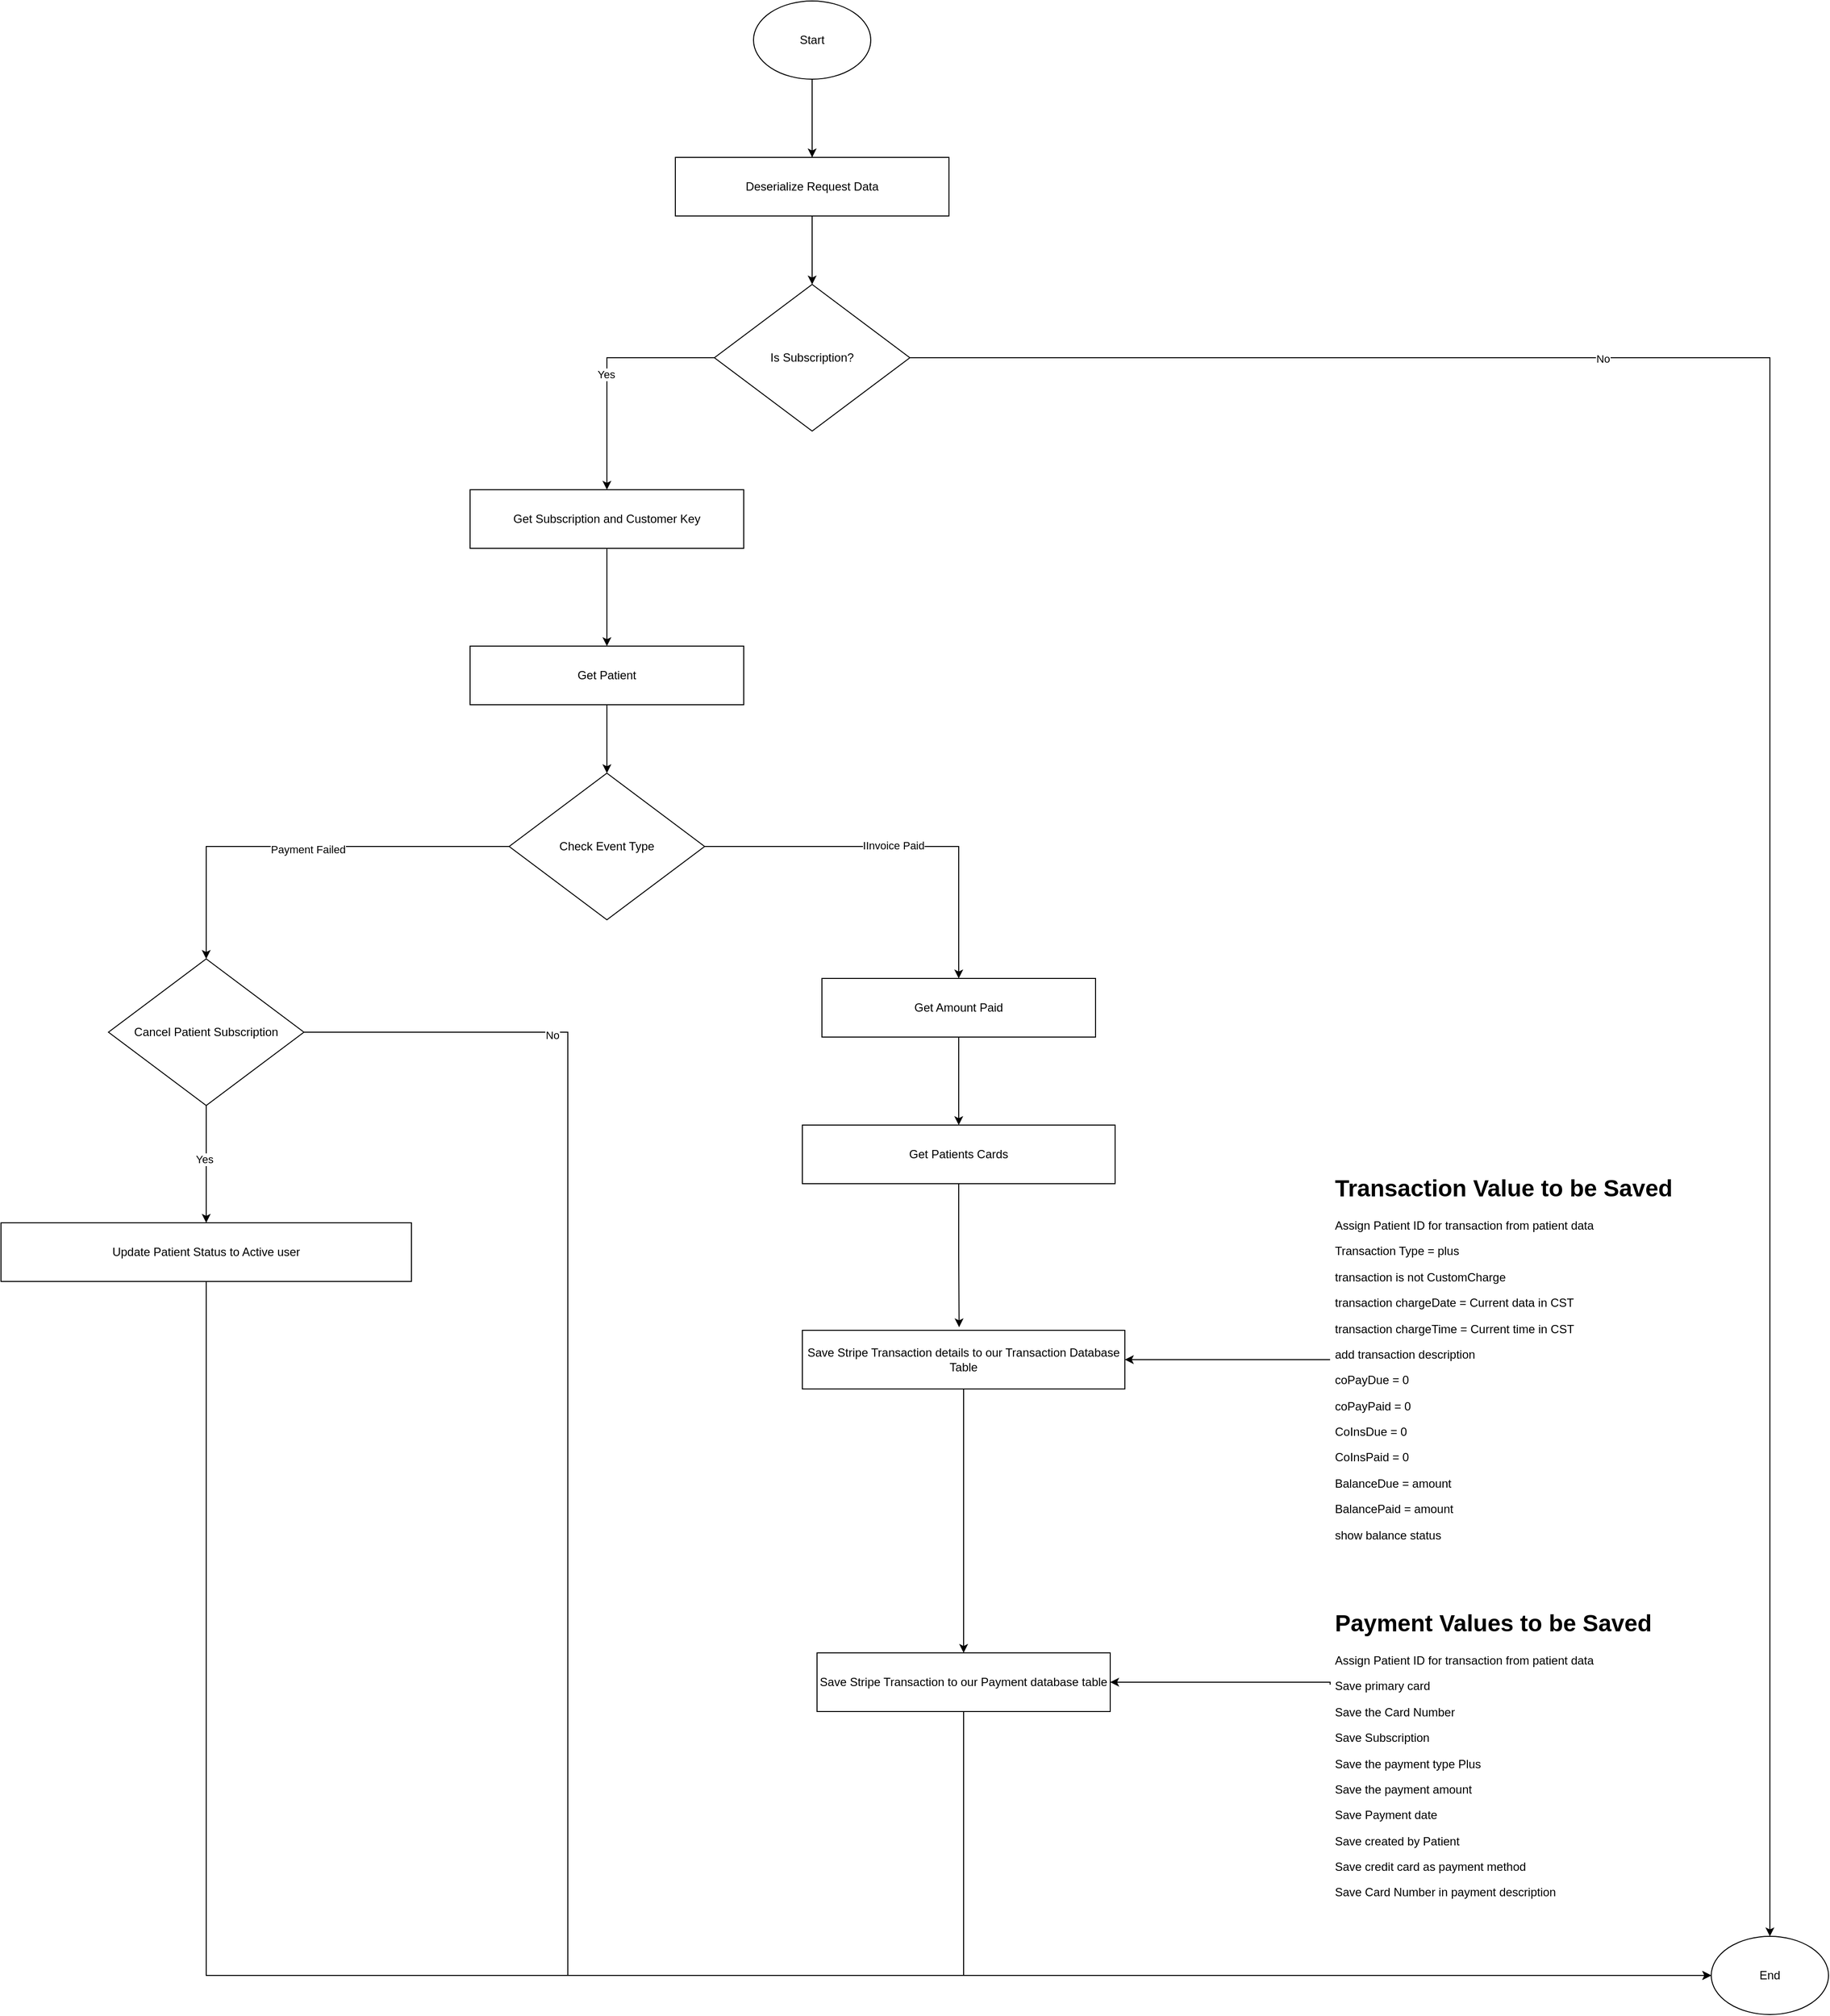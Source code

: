 <mxfile version="22.1.21" type="github">
  <diagram name="Page-1" id="liGm0qTGzvVkfE7tecpt">
    <mxGraphModel dx="2866" dy="752" grid="1" gridSize="10" guides="1" tooltips="1" connect="1" arrows="1" fold="1" page="1" pageScale="1" pageWidth="850" pageHeight="1100" math="0" shadow="0">
      <root>
        <mxCell id="0" />
        <mxCell id="1" parent="0" />
        <mxCell id="I_fL-Ra0B_md9scAyMLs-3" style="edgeStyle=orthogonalEdgeStyle;rounded=0;orthogonalLoop=1;jettySize=auto;html=1;exitX=0.5;exitY=1;exitDx=0;exitDy=0;entryX=0.5;entryY=0;entryDx=0;entryDy=0;" parent="1" source="I_fL-Ra0B_md9scAyMLs-1" edge="1">
          <mxGeometry relative="1" as="geometry">
            <mxPoint x="380" y="210" as="targetPoint" />
          </mxGeometry>
        </mxCell>
        <mxCell id="Nmdro9crsDbQd0yXc826-4" style="edgeStyle=orthogonalEdgeStyle;rounded=0;orthogonalLoop=1;jettySize=auto;html=1;exitX=0.5;exitY=1;exitDx=0;exitDy=0;entryX=0.5;entryY=0;entryDx=0;entryDy=0;" parent="1" source="I_fL-Ra0B_md9scAyMLs-1" target="Nmdro9crsDbQd0yXc826-3" edge="1">
          <mxGeometry relative="1" as="geometry" />
        </mxCell>
        <mxCell id="I_fL-Ra0B_md9scAyMLs-1" value="Start" style="ellipse;whiteSpace=wrap;html=1;" parent="1" vertex="1">
          <mxGeometry x="320" y="40" width="120" height="80" as="geometry" />
        </mxCell>
        <mxCell id="I_fL-Ra0B_md9scAyMLs-11" style="edgeStyle=orthogonalEdgeStyle;rounded=0;orthogonalLoop=1;jettySize=auto;html=1;exitX=1;exitY=0.5;exitDx=0;exitDy=0;entryX=0.5;entryY=0;entryDx=0;entryDy=0;" parent="1" source="I_fL-Ra0B_md9scAyMLs-9" target="XaYuISWPO-mi80r5nCsN-3" edge="1">
          <mxGeometry relative="1" as="geometry">
            <mxPoint x="1230" y="2550" as="targetPoint" />
          </mxGeometry>
        </mxCell>
        <mxCell id="Nmdro9crsDbQd0yXc826-1" value="No" style="edgeLabel;html=1;align=center;verticalAlign=middle;resizable=0;points=[];" parent="I_fL-Ra0B_md9scAyMLs-11" vertex="1" connectable="0">
          <mxGeometry x="-0.432" y="-1" relative="1" as="geometry">
            <mxPoint as="offset" />
          </mxGeometry>
        </mxCell>
        <mxCell id="I_fL-Ra0B_md9scAyMLs-14" style="edgeStyle=orthogonalEdgeStyle;rounded=0;orthogonalLoop=1;jettySize=auto;html=1;exitX=0;exitY=0.5;exitDx=0;exitDy=0;" parent="1" source="I_fL-Ra0B_md9scAyMLs-9" target="I_fL-Ra0B_md9scAyMLs-13" edge="1">
          <mxGeometry relative="1" as="geometry" />
        </mxCell>
        <mxCell id="I_fL-Ra0B_md9scAyMLs-15" value="Yes" style="edgeLabel;html=1;align=center;verticalAlign=middle;resizable=0;points=[];" parent="I_fL-Ra0B_md9scAyMLs-14" vertex="1" connectable="0">
          <mxGeometry x="0.038" y="-1" relative="1" as="geometry">
            <mxPoint as="offset" />
          </mxGeometry>
        </mxCell>
        <mxCell id="I_fL-Ra0B_md9scAyMLs-9" value="Is Subscription?" style="rhombus;whiteSpace=wrap;html=1;" parent="1" vertex="1">
          <mxGeometry x="280" y="330" width="200" height="150" as="geometry" />
        </mxCell>
        <mxCell id="I_fL-Ra0B_md9scAyMLs-17" style="edgeStyle=orthogonalEdgeStyle;rounded=0;orthogonalLoop=1;jettySize=auto;html=1;exitX=0.5;exitY=1;exitDx=0;exitDy=0;" parent="1" source="I_fL-Ra0B_md9scAyMLs-13" target="I_fL-Ra0B_md9scAyMLs-16" edge="1">
          <mxGeometry relative="1" as="geometry" />
        </mxCell>
        <mxCell id="I_fL-Ra0B_md9scAyMLs-13" value="Get Subscription and Customer Key" style="rounded=0;whiteSpace=wrap;html=1;" parent="1" vertex="1">
          <mxGeometry x="30" y="540" width="280" height="60" as="geometry" />
        </mxCell>
        <mxCell id="I_fL-Ra0B_md9scAyMLs-20" style="edgeStyle=orthogonalEdgeStyle;rounded=0;orthogonalLoop=1;jettySize=auto;html=1;exitX=0.5;exitY=1;exitDx=0;exitDy=0;entryX=0.5;entryY=0;entryDx=0;entryDy=0;" parent="1" source="I_fL-Ra0B_md9scAyMLs-16" target="XaYuISWPO-mi80r5nCsN-1" edge="1">
          <mxGeometry relative="1" as="geometry">
            <mxPoint x="170" y="880" as="targetPoint" />
          </mxGeometry>
        </mxCell>
        <mxCell id="I_fL-Ra0B_md9scAyMLs-16" value="Get Patient" style="rounded=0;whiteSpace=wrap;html=1;" parent="1" vertex="1">
          <mxGeometry x="30" y="700" width="280" height="60" as="geometry" />
        </mxCell>
        <mxCell id="lpKcl0R5TaO6TGm4_JN--1" style="edgeStyle=orthogonalEdgeStyle;rounded=0;orthogonalLoop=1;jettySize=auto;html=1;exitX=1;exitY=0.5;exitDx=0;exitDy=0;" parent="1" source="XaYuISWPO-mi80r5nCsN-1" target="I_fL-Ra0B_md9scAyMLs-27" edge="1">
          <mxGeometry relative="1" as="geometry">
            <mxPoint x="610" y="910" as="targetPoint" />
            <mxPoint x="310" y="910" as="sourcePoint" />
          </mxGeometry>
        </mxCell>
        <mxCell id="lpKcl0R5TaO6TGm4_JN--2" value="IInvoice Paid" style="edgeLabel;html=1;align=center;verticalAlign=middle;resizable=0;points=[];" parent="lpKcl0R5TaO6TGm4_JN--1" vertex="1" connectable="0">
          <mxGeometry x="-0.025" y="1" relative="1" as="geometry">
            <mxPoint as="offset" />
          </mxGeometry>
        </mxCell>
        <mxCell id="lpKcl0R5TaO6TGm4_JN--3" style="edgeStyle=orthogonalEdgeStyle;rounded=0;orthogonalLoop=1;jettySize=auto;html=1;exitX=0;exitY=0.5;exitDx=0;exitDy=0;" parent="1" source="XaYuISWPO-mi80r5nCsN-1" target="I_fL-Ra0B_md9scAyMLs-53" edge="1">
          <mxGeometry relative="1" as="geometry">
            <mxPoint x="-240" y="1020" as="targetPoint" />
            <mxPoint x="30" y="910" as="sourcePoint" />
          </mxGeometry>
        </mxCell>
        <mxCell id="lpKcl0R5TaO6TGm4_JN--4" value="Payment Failed" style="edgeLabel;html=1;align=center;verticalAlign=middle;resizable=0;points=[];" parent="lpKcl0R5TaO6TGm4_JN--3" vertex="1" connectable="0">
          <mxGeometry x="-0.031" y="3" relative="1" as="geometry">
            <mxPoint as="offset" />
          </mxGeometry>
        </mxCell>
        <mxCell id="I_fL-Ra0B_md9scAyMLs-31" style="edgeStyle=orthogonalEdgeStyle;rounded=0;orthogonalLoop=1;jettySize=auto;html=1;exitX=0.5;exitY=1;exitDx=0;exitDy=0;entryX=0.5;entryY=0;entryDx=0;entryDy=0;" parent="1" source="I_fL-Ra0B_md9scAyMLs-27" target="I_fL-Ra0B_md9scAyMLs-30" edge="1">
          <mxGeometry relative="1" as="geometry" />
        </mxCell>
        <mxCell id="I_fL-Ra0B_md9scAyMLs-27" value="Get Amount Paid" style="rounded=0;whiteSpace=wrap;html=1;" parent="1" vertex="1">
          <mxGeometry x="390" y="1040" width="280" height="60" as="geometry" />
        </mxCell>
        <mxCell id="I_fL-Ra0B_md9scAyMLs-33" style="edgeStyle=orthogonalEdgeStyle;rounded=0;orthogonalLoop=1;jettySize=auto;html=1;exitX=0.5;exitY=1;exitDx=0;exitDy=0;entryX=0.486;entryY=-0.053;entryDx=0;entryDy=0;entryPerimeter=0;" parent="1" source="I_fL-Ra0B_md9scAyMLs-30" target="I_fL-Ra0B_md9scAyMLs-34" edge="1">
          <mxGeometry relative="1" as="geometry">
            <mxPoint x="530" y="1310" as="targetPoint" />
          </mxGeometry>
        </mxCell>
        <mxCell id="I_fL-Ra0B_md9scAyMLs-30" value="Get Patients Cards" style="rounded=0;whiteSpace=wrap;html=1;" parent="1" vertex="1">
          <mxGeometry x="370" y="1190" width="320" height="60" as="geometry" />
        </mxCell>
        <mxCell id="I_fL-Ra0B_md9scAyMLs-38" style="edgeStyle=orthogonalEdgeStyle;rounded=0;orthogonalLoop=1;jettySize=auto;html=1;exitX=0.5;exitY=1;exitDx=0;exitDy=0;entryX=0.5;entryY=0;entryDx=0;entryDy=0;" parent="1" source="I_fL-Ra0B_md9scAyMLs-34" target="I_fL-Ra0B_md9scAyMLs-37" edge="1">
          <mxGeometry relative="1" as="geometry">
            <mxPoint x="530" y="1790" as="targetPoint" />
          </mxGeometry>
        </mxCell>
        <mxCell id="I_fL-Ra0B_md9scAyMLs-34" value="Save Stripe Transaction details to our Transaction Database Table" style="rounded=0;whiteSpace=wrap;html=1;" parent="1" vertex="1">
          <mxGeometry x="370" y="1400" width="330" height="60" as="geometry" />
        </mxCell>
        <mxCell id="I_fL-Ra0B_md9scAyMLs-47" style="edgeStyle=orthogonalEdgeStyle;rounded=0;orthogonalLoop=1;jettySize=auto;html=1;exitX=0.5;exitY=1;exitDx=0;exitDy=0;entryX=0;entryY=0.5;entryDx=0;entryDy=0;" parent="1" source="I_fL-Ra0B_md9scAyMLs-37" target="XaYuISWPO-mi80r5nCsN-3" edge="1">
          <mxGeometry relative="1" as="geometry">
            <mxPoint x="1170" y="2580" as="targetPoint" />
          </mxGeometry>
        </mxCell>
        <mxCell id="I_fL-Ra0B_md9scAyMLs-37" value="Save Stripe Transaction to our Payment database table" style="rounded=0;whiteSpace=wrap;html=1;" parent="1" vertex="1">
          <mxGeometry x="385" y="1730" width="300" height="60" as="geometry" />
        </mxCell>
        <mxCell id="I_fL-Ra0B_md9scAyMLs-42" style="edgeStyle=orthogonalEdgeStyle;rounded=0;orthogonalLoop=1;jettySize=auto;html=1;exitX=0;exitY=0.5;exitDx=0;exitDy=0;entryX=1;entryY=0.5;entryDx=0;entryDy=0;" parent="1" source="I_fL-Ra0B_md9scAyMLs-40" target="I_fL-Ra0B_md9scAyMLs-34" edge="1">
          <mxGeometry relative="1" as="geometry">
            <Array as="points">
              <mxPoint x="870" y="1430" />
              <mxPoint x="870" y="1430" />
            </Array>
            <mxPoint x="1280" y="1470" as="sourcePoint" />
            <mxPoint x="600" y="1525" as="targetPoint" />
          </mxGeometry>
        </mxCell>
        <mxCell id="I_fL-Ra0B_md9scAyMLs-40" value="&lt;h1&gt;Transaction Value to be Saved&lt;/h1&gt;&lt;p&gt;Assign Patient ID for transaction from patient data&lt;/p&gt;&lt;p&gt;Transaction Type = plus&lt;/p&gt;&lt;p&gt;transaction is not CustomCharge&lt;/p&gt;&lt;p&gt;transaction chargeDate = Current data in CST&lt;/p&gt;&lt;p&gt;transaction chargeTime = Current time in CST&lt;/p&gt;&lt;p&gt;add transaction description&lt;/p&gt;&lt;p&gt;coPayDue = 0&lt;/p&gt;&lt;p&gt;coPayPaid = 0&lt;/p&gt;&lt;p&gt;CoInsDue = 0&lt;/p&gt;&lt;p&gt;CoInsPaid = 0&lt;/p&gt;&lt;p&gt;BalanceDue = amount&lt;/p&gt;&lt;p&gt;BalancePaid = amount&lt;/p&gt;&lt;p&gt;show balance status&lt;/p&gt;" style="text;html=1;strokeColor=none;fillColor=none;spacing=5;spacingTop=-20;whiteSpace=wrap;overflow=hidden;rounded=0;" parent="1" vertex="1">
          <mxGeometry x="910" y="1235" width="370" height="390" as="geometry" />
        </mxCell>
        <mxCell id="I_fL-Ra0B_md9scAyMLs-45" style="edgeStyle=orthogonalEdgeStyle;rounded=0;orthogonalLoop=1;jettySize=auto;html=1;exitX=0;exitY=0.25;exitDx=0;exitDy=0;entryX=1;entryY=0.5;entryDx=0;entryDy=0;" parent="1" source="I_fL-Ra0B_md9scAyMLs-43" target="I_fL-Ra0B_md9scAyMLs-37" edge="1">
          <mxGeometry relative="1" as="geometry">
            <Array as="points">
              <mxPoint x="910" y="1760" />
            </Array>
          </mxGeometry>
        </mxCell>
        <mxCell id="I_fL-Ra0B_md9scAyMLs-43" value="&lt;h1&gt;Payment Values to be Saved&lt;/h1&gt;&lt;p&gt;Assign Patient ID for transaction from patient data&lt;br&gt;&lt;/p&gt;&lt;p&gt;Save primary card&lt;/p&gt;&lt;p&gt;&lt;span style=&quot;background-color: initial;&quot;&gt;Save the Card Number&lt;/span&gt;&lt;/p&gt;&lt;p&gt;&lt;span style=&quot;background-color: initial;&quot;&gt;Save Subscription&lt;/span&gt;&lt;br&gt;&lt;/p&gt;&lt;p&gt;Save the payment type Plus&lt;/p&gt;&lt;p&gt;Save the payment amount&lt;/p&gt;&lt;p&gt;Save Payment date&lt;/p&gt;&lt;p&gt;Save created by Patient&lt;/p&gt;&lt;p&gt;Save credit card as payment method&lt;/p&gt;&lt;p&gt;Save Card Number in payment description&lt;/p&gt;" style="text;html=1;strokeColor=none;fillColor=none;spacing=5;spacingTop=-20;whiteSpace=wrap;overflow=hidden;rounded=0;" parent="1" vertex="1">
          <mxGeometry x="910" y="1680" width="370" height="330" as="geometry" />
        </mxCell>
        <mxCell id="I_fL-Ra0B_md9scAyMLs-55" style="edgeStyle=orthogonalEdgeStyle;rounded=0;orthogonalLoop=1;jettySize=auto;html=1;exitX=1;exitY=0.5;exitDx=0;exitDy=0;entryX=0;entryY=0.5;entryDx=0;entryDy=0;" parent="1" source="I_fL-Ra0B_md9scAyMLs-53" target="XaYuISWPO-mi80r5nCsN-3" edge="1">
          <mxGeometry relative="1" as="geometry">
            <Array as="points">
              <mxPoint x="130" y="1095" />
              <mxPoint x="130" y="2060" />
            </Array>
            <mxPoint x="1170" y="2540" as="targetPoint" />
          </mxGeometry>
        </mxCell>
        <mxCell id="I_fL-Ra0B_md9scAyMLs-56" value="No" style="edgeLabel;html=1;align=center;verticalAlign=middle;resizable=0;points=[];" parent="I_fL-Ra0B_md9scAyMLs-55" vertex="1" connectable="0">
          <mxGeometry x="-0.789" y="-3" relative="1" as="geometry">
            <mxPoint as="offset" />
          </mxGeometry>
        </mxCell>
        <mxCell id="I_fL-Ra0B_md9scAyMLs-58" style="edgeStyle=orthogonalEdgeStyle;rounded=0;orthogonalLoop=1;jettySize=auto;html=1;exitX=0.5;exitY=1;exitDx=0;exitDy=0;entryX=0.5;entryY=0;entryDx=0;entryDy=0;" parent="1" source="I_fL-Ra0B_md9scAyMLs-53" target="I_fL-Ra0B_md9scAyMLs-57" edge="1">
          <mxGeometry relative="1" as="geometry" />
        </mxCell>
        <mxCell id="I_fL-Ra0B_md9scAyMLs-59" value="Yes" style="edgeLabel;html=1;align=center;verticalAlign=middle;resizable=0;points=[];" parent="I_fL-Ra0B_md9scAyMLs-58" vertex="1" connectable="0">
          <mxGeometry x="-0.095" y="-2" relative="1" as="geometry">
            <mxPoint as="offset" />
          </mxGeometry>
        </mxCell>
        <mxCell id="I_fL-Ra0B_md9scAyMLs-53" value="Cancel Patient Subscription" style="rhombus;whiteSpace=wrap;html=1;" parent="1" vertex="1">
          <mxGeometry x="-340" y="1020" width="200" height="150" as="geometry" />
        </mxCell>
        <mxCell id="I_fL-Ra0B_md9scAyMLs-60" style="edgeStyle=orthogonalEdgeStyle;rounded=0;orthogonalLoop=1;jettySize=auto;html=1;exitX=0.5;exitY=1;exitDx=0;exitDy=0;entryX=0;entryY=0.5;entryDx=0;entryDy=0;" parent="1" source="I_fL-Ra0B_md9scAyMLs-57" target="XaYuISWPO-mi80r5nCsN-3" edge="1">
          <mxGeometry relative="1" as="geometry">
            <Array as="points">
              <mxPoint x="-240" y="2060" />
            </Array>
            <mxPoint x="1170" y="2580" as="targetPoint" />
          </mxGeometry>
        </mxCell>
        <mxCell id="I_fL-Ra0B_md9scAyMLs-57" value="Update Patient Status to Active user" style="rounded=0;whiteSpace=wrap;html=1;" parent="1" vertex="1">
          <mxGeometry x="-450" y="1290" width="420" height="60" as="geometry" />
        </mxCell>
        <mxCell id="_0ZcaEgHn6Us4JjiZ1ob-1" style="edgeStyle=orthogonalEdgeStyle;rounded=0;orthogonalLoop=1;jettySize=auto;html=1;entryX=0.509;entryY=0.051;entryDx=0;entryDy=0;entryPerimeter=0;" parent="1" target="I_fL-Ra0B_md9scAyMLs-9" edge="1">
          <mxGeometry relative="1" as="geometry" />
        </mxCell>
        <mxCell id="Nmdro9crsDbQd0yXc826-5" style="edgeStyle=orthogonalEdgeStyle;rounded=0;orthogonalLoop=1;jettySize=auto;html=1;exitX=0.5;exitY=1;exitDx=0;exitDy=0;entryX=0.5;entryY=0;entryDx=0;entryDy=0;" parent="1" source="Nmdro9crsDbQd0yXc826-3" target="I_fL-Ra0B_md9scAyMLs-9" edge="1">
          <mxGeometry relative="1" as="geometry" />
        </mxCell>
        <mxCell id="Nmdro9crsDbQd0yXc826-3" value="Deserialize Request Data" style="rounded=0;whiteSpace=wrap;html=1;" parent="1" vertex="1">
          <mxGeometry x="240" y="200" width="280" height="60" as="geometry" />
        </mxCell>
        <mxCell id="XaYuISWPO-mi80r5nCsN-1" value="Check Event Type" style="rhombus;whiteSpace=wrap;html=1;" parent="1" vertex="1">
          <mxGeometry x="70" y="830" width="200" height="150" as="geometry" />
        </mxCell>
        <mxCell id="XaYuISWPO-mi80r5nCsN-3" value="End" style="ellipse;whiteSpace=wrap;html=1;" parent="1" vertex="1">
          <mxGeometry x="1300" y="2020" width="120" height="80" as="geometry" />
        </mxCell>
      </root>
    </mxGraphModel>
  </diagram>
</mxfile>
